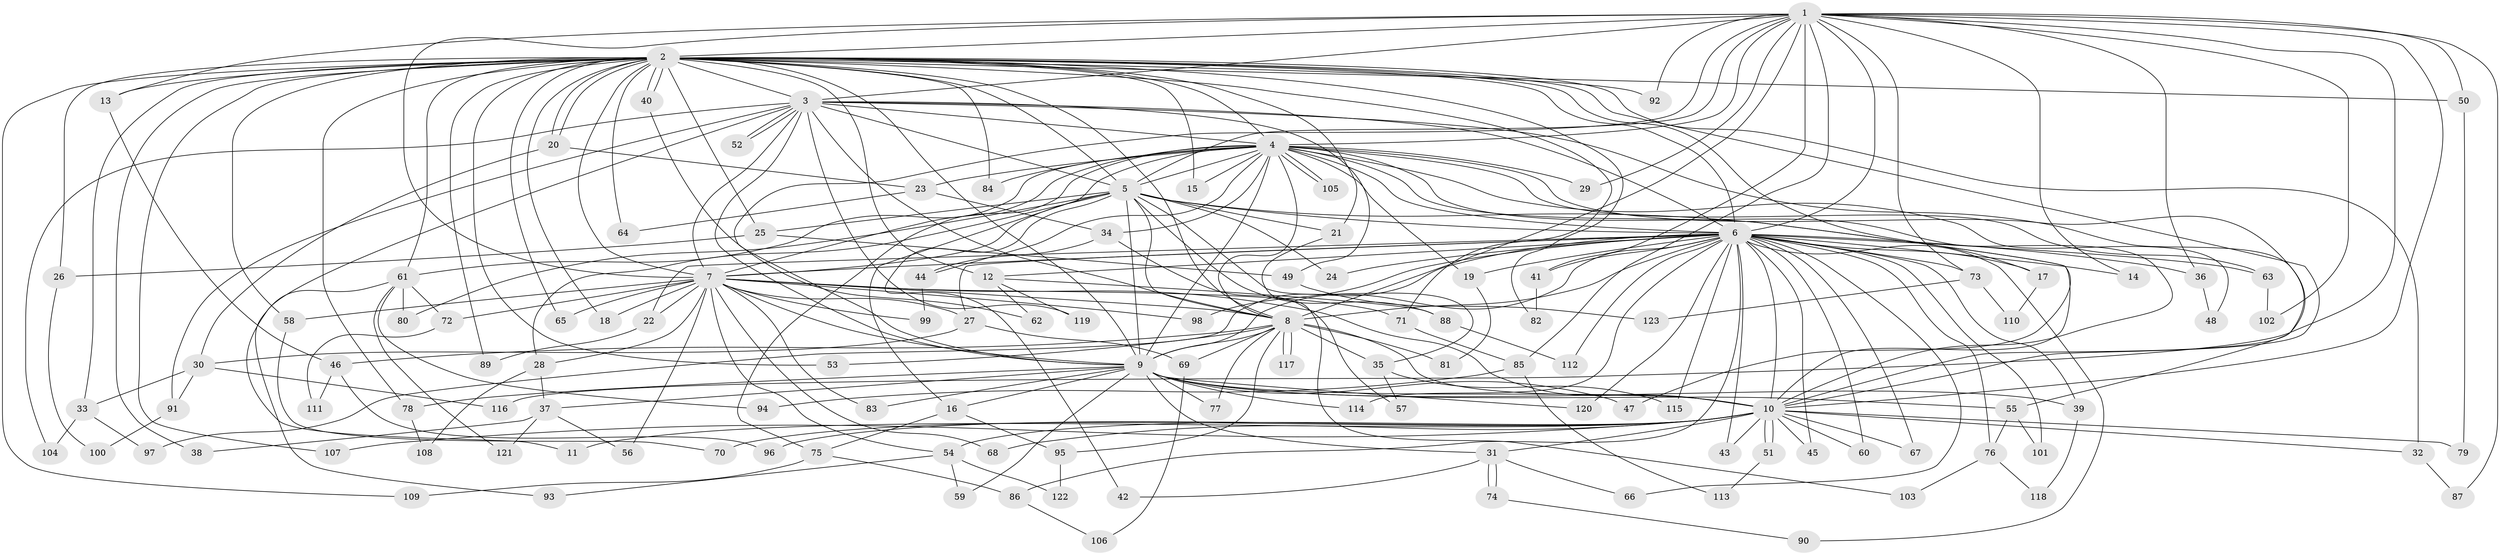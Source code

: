 // coarse degree distribution, {42: 0.0136986301369863, 2: 0.4931506849315068, 1: 0.2054794520547945, 3: 0.0958904109589041, 4: 0.1095890410958904, 5: 0.0273972602739726, 7: 0.0136986301369863, 16: 0.0136986301369863, 19: 0.0136986301369863, 14: 0.0136986301369863}
// Generated by graph-tools (version 1.1) at 2025/46/03/04/25 21:46:23]
// undirected, 123 vertices, 271 edges
graph export_dot {
graph [start="1"]
  node [color=gray90,style=filled];
  1;
  2;
  3;
  4;
  5;
  6;
  7;
  8;
  9;
  10;
  11;
  12;
  13;
  14;
  15;
  16;
  17;
  18;
  19;
  20;
  21;
  22;
  23;
  24;
  25;
  26;
  27;
  28;
  29;
  30;
  31;
  32;
  33;
  34;
  35;
  36;
  37;
  38;
  39;
  40;
  41;
  42;
  43;
  44;
  45;
  46;
  47;
  48;
  49;
  50;
  51;
  52;
  53;
  54;
  55;
  56;
  57;
  58;
  59;
  60;
  61;
  62;
  63;
  64;
  65;
  66;
  67;
  68;
  69;
  70;
  71;
  72;
  73;
  74;
  75;
  76;
  77;
  78;
  79;
  80;
  81;
  82;
  83;
  84;
  85;
  86;
  87;
  88;
  89;
  90;
  91;
  92;
  93;
  94;
  95;
  96;
  97;
  98;
  99;
  100;
  101;
  102;
  103;
  104;
  105;
  106;
  107;
  108;
  109;
  110;
  111;
  112;
  113;
  114;
  115;
  116;
  117;
  118;
  119;
  120;
  121;
  122;
  123;
  1 -- 2;
  1 -- 3;
  1 -- 4;
  1 -- 5;
  1 -- 6;
  1 -- 7;
  1 -- 8;
  1 -- 9;
  1 -- 10;
  1 -- 13;
  1 -- 14;
  1 -- 29;
  1 -- 36;
  1 -- 41;
  1 -- 50;
  1 -- 73;
  1 -- 85;
  1 -- 87;
  1 -- 92;
  1 -- 102;
  1 -- 116;
  2 -- 3;
  2 -- 4;
  2 -- 5;
  2 -- 6;
  2 -- 7;
  2 -- 8;
  2 -- 9;
  2 -- 10;
  2 -- 12;
  2 -- 13;
  2 -- 15;
  2 -- 17;
  2 -- 18;
  2 -- 20;
  2 -- 20;
  2 -- 21;
  2 -- 25;
  2 -- 26;
  2 -- 32;
  2 -- 33;
  2 -- 38;
  2 -- 40;
  2 -- 40;
  2 -- 50;
  2 -- 53;
  2 -- 58;
  2 -- 61;
  2 -- 64;
  2 -- 65;
  2 -- 71;
  2 -- 78;
  2 -- 82;
  2 -- 84;
  2 -- 89;
  2 -- 92;
  2 -- 107;
  2 -- 109;
  3 -- 4;
  3 -- 5;
  3 -- 6;
  3 -- 7;
  3 -- 8;
  3 -- 9;
  3 -- 10;
  3 -- 11;
  3 -- 49;
  3 -- 52;
  3 -- 52;
  3 -- 91;
  3 -- 104;
  3 -- 119;
  4 -- 5;
  4 -- 6;
  4 -- 7;
  4 -- 8;
  4 -- 9;
  4 -- 10;
  4 -- 15;
  4 -- 16;
  4 -- 19;
  4 -- 23;
  4 -- 29;
  4 -- 34;
  4 -- 44;
  4 -- 47;
  4 -- 48;
  4 -- 55;
  4 -- 61;
  4 -- 63;
  4 -- 75;
  4 -- 84;
  4 -- 105;
  4 -- 105;
  5 -- 6;
  5 -- 7;
  5 -- 8;
  5 -- 9;
  5 -- 10;
  5 -- 21;
  5 -- 24;
  5 -- 25;
  5 -- 28;
  5 -- 35;
  5 -- 42;
  5 -- 80;
  5 -- 88;
  6 -- 7;
  6 -- 8;
  6 -- 9;
  6 -- 10;
  6 -- 12;
  6 -- 14;
  6 -- 17;
  6 -- 19;
  6 -- 22;
  6 -- 24;
  6 -- 27;
  6 -- 36;
  6 -- 39;
  6 -- 41;
  6 -- 43;
  6 -- 45;
  6 -- 60;
  6 -- 63;
  6 -- 66;
  6 -- 67;
  6 -- 73;
  6 -- 76;
  6 -- 86;
  6 -- 90;
  6 -- 97;
  6 -- 98;
  6 -- 101;
  6 -- 112;
  6 -- 114;
  6 -- 115;
  6 -- 120;
  7 -- 8;
  7 -- 9;
  7 -- 10;
  7 -- 18;
  7 -- 22;
  7 -- 27;
  7 -- 28;
  7 -- 54;
  7 -- 56;
  7 -- 58;
  7 -- 65;
  7 -- 68;
  7 -- 71;
  7 -- 72;
  7 -- 83;
  7 -- 98;
  7 -- 99;
  8 -- 9;
  8 -- 10;
  8 -- 35;
  8 -- 46;
  8 -- 53;
  8 -- 69;
  8 -- 77;
  8 -- 81;
  8 -- 95;
  8 -- 117;
  8 -- 117;
  9 -- 10;
  9 -- 16;
  9 -- 31;
  9 -- 37;
  9 -- 39;
  9 -- 47;
  9 -- 55;
  9 -- 59;
  9 -- 77;
  9 -- 78;
  9 -- 83;
  9 -- 114;
  9 -- 120;
  10 -- 11;
  10 -- 31;
  10 -- 32;
  10 -- 43;
  10 -- 45;
  10 -- 51;
  10 -- 51;
  10 -- 54;
  10 -- 60;
  10 -- 67;
  10 -- 68;
  10 -- 70;
  10 -- 79;
  10 -- 96;
  10 -- 107;
  12 -- 62;
  12 -- 88;
  12 -- 119;
  13 -- 46;
  16 -- 75;
  16 -- 95;
  17 -- 110;
  19 -- 81;
  20 -- 23;
  20 -- 30;
  21 -- 103;
  22 -- 89;
  23 -- 34;
  23 -- 64;
  25 -- 26;
  25 -- 49;
  26 -- 100;
  27 -- 30;
  27 -- 69;
  28 -- 37;
  28 -- 108;
  30 -- 33;
  30 -- 91;
  30 -- 116;
  31 -- 42;
  31 -- 66;
  31 -- 74;
  31 -- 74;
  32 -- 87;
  33 -- 97;
  33 -- 104;
  34 -- 44;
  34 -- 57;
  35 -- 57;
  35 -- 115;
  36 -- 48;
  37 -- 38;
  37 -- 56;
  37 -- 121;
  39 -- 118;
  40 -- 62;
  41 -- 82;
  44 -- 99;
  46 -- 96;
  46 -- 111;
  49 -- 123;
  50 -- 79;
  51 -- 113;
  54 -- 59;
  54 -- 93;
  54 -- 122;
  55 -- 76;
  55 -- 101;
  58 -- 70;
  61 -- 72;
  61 -- 80;
  61 -- 93;
  61 -- 94;
  61 -- 121;
  63 -- 102;
  69 -- 106;
  71 -- 85;
  72 -- 111;
  73 -- 110;
  73 -- 123;
  74 -- 90;
  75 -- 86;
  75 -- 109;
  76 -- 103;
  76 -- 118;
  78 -- 108;
  85 -- 94;
  85 -- 113;
  86 -- 106;
  88 -- 112;
  91 -- 100;
  95 -- 122;
}
